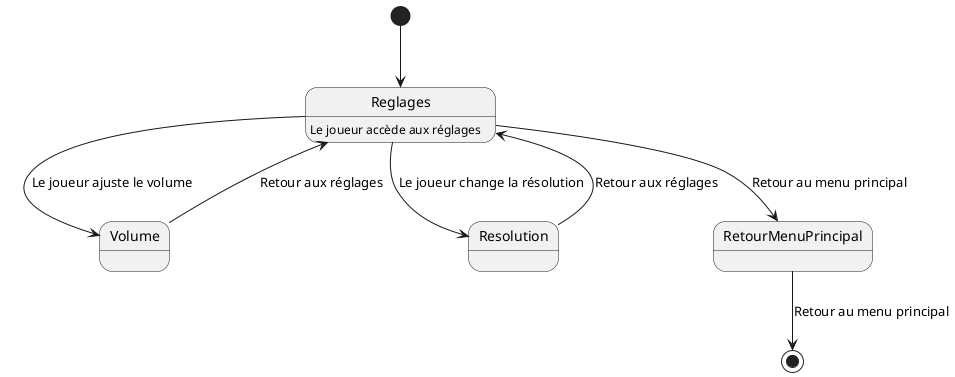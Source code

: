 @startuml
[*] --> Reglages
Reglages : Le joueur accède aux réglages

Reglages --> Volume : Le joueur ajuste le volume
Volume --> Reglages : Retour aux réglages

Reglages --> Resolution : Le joueur change la résolution
Resolution --> Reglages : Retour aux réglages

Reglages --> RetourMenuPrincipal : Retour au menu principal
RetourMenuPrincipal --> [*] : Retour au menu principal
@enduml
